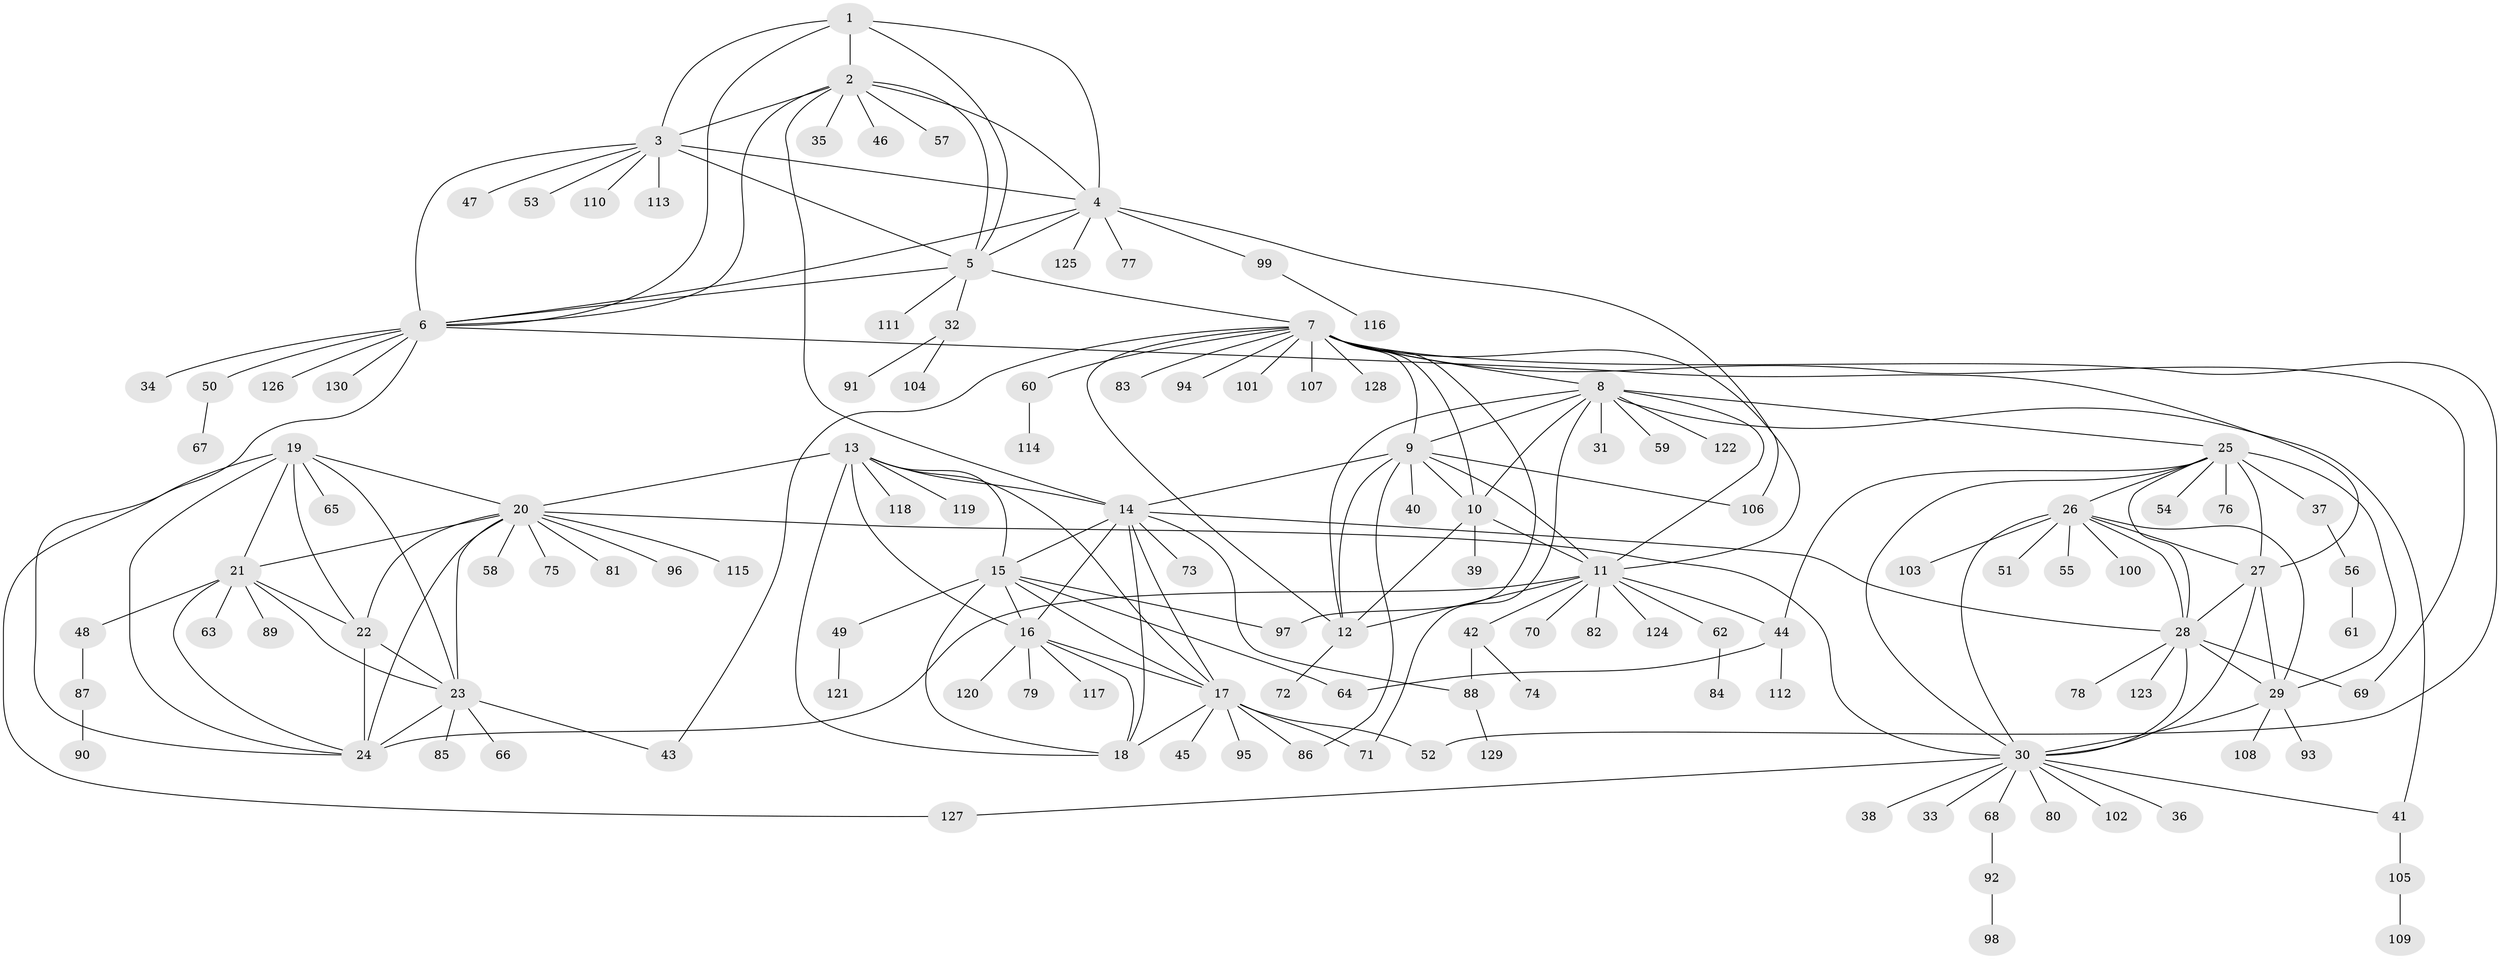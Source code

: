 // coarse degree distribution, {14: 0.015384615384615385, 4: 0.03076923076923077, 2: 0.13846153846153847, 1: 0.5846153846153846, 6: 0.07692307692307693, 10: 0.015384615384615385, 3: 0.03076923076923077, 7: 0.06153846153846154, 12: 0.015384615384615385, 13: 0.015384615384615385, 5: 0.015384615384615385}
// Generated by graph-tools (version 1.1) at 2025/37/03/04/25 23:37:42]
// undirected, 130 vertices, 197 edges
graph export_dot {
  node [color=gray90,style=filled];
  1;
  2;
  3;
  4;
  5;
  6;
  7;
  8;
  9;
  10;
  11;
  12;
  13;
  14;
  15;
  16;
  17;
  18;
  19;
  20;
  21;
  22;
  23;
  24;
  25;
  26;
  27;
  28;
  29;
  30;
  31;
  32;
  33;
  34;
  35;
  36;
  37;
  38;
  39;
  40;
  41;
  42;
  43;
  44;
  45;
  46;
  47;
  48;
  49;
  50;
  51;
  52;
  53;
  54;
  55;
  56;
  57;
  58;
  59;
  60;
  61;
  62;
  63;
  64;
  65;
  66;
  67;
  68;
  69;
  70;
  71;
  72;
  73;
  74;
  75;
  76;
  77;
  78;
  79;
  80;
  81;
  82;
  83;
  84;
  85;
  86;
  87;
  88;
  89;
  90;
  91;
  92;
  93;
  94;
  95;
  96;
  97;
  98;
  99;
  100;
  101;
  102;
  103;
  104;
  105;
  106;
  107;
  108;
  109;
  110;
  111;
  112;
  113;
  114;
  115;
  116;
  117;
  118;
  119;
  120;
  121;
  122;
  123;
  124;
  125;
  126;
  127;
  128;
  129;
  130;
  1 -- 2;
  1 -- 3;
  1 -- 4;
  1 -- 5;
  1 -- 6;
  2 -- 3;
  2 -- 4;
  2 -- 5;
  2 -- 6;
  2 -- 14;
  2 -- 35;
  2 -- 46;
  2 -- 57;
  3 -- 4;
  3 -- 5;
  3 -- 6;
  3 -- 47;
  3 -- 53;
  3 -- 110;
  3 -- 113;
  4 -- 5;
  4 -- 6;
  4 -- 77;
  4 -- 99;
  4 -- 106;
  4 -- 125;
  5 -- 6;
  5 -- 7;
  5 -- 32;
  5 -- 111;
  6 -- 24;
  6 -- 27;
  6 -- 34;
  6 -- 50;
  6 -- 126;
  6 -- 130;
  7 -- 8;
  7 -- 9;
  7 -- 10;
  7 -- 11;
  7 -- 12;
  7 -- 43;
  7 -- 52;
  7 -- 60;
  7 -- 69;
  7 -- 83;
  7 -- 94;
  7 -- 97;
  7 -- 101;
  7 -- 107;
  7 -- 128;
  8 -- 9;
  8 -- 10;
  8 -- 11;
  8 -- 12;
  8 -- 25;
  8 -- 31;
  8 -- 41;
  8 -- 59;
  8 -- 71;
  8 -- 122;
  9 -- 10;
  9 -- 11;
  9 -- 12;
  9 -- 14;
  9 -- 40;
  9 -- 86;
  9 -- 106;
  10 -- 11;
  10 -- 12;
  10 -- 39;
  11 -- 12;
  11 -- 24;
  11 -- 42;
  11 -- 44;
  11 -- 62;
  11 -- 70;
  11 -- 82;
  11 -- 124;
  12 -- 72;
  13 -- 14;
  13 -- 15;
  13 -- 16;
  13 -- 17;
  13 -- 18;
  13 -- 20;
  13 -- 118;
  13 -- 119;
  14 -- 15;
  14 -- 16;
  14 -- 17;
  14 -- 18;
  14 -- 28;
  14 -- 73;
  14 -- 88;
  15 -- 16;
  15 -- 17;
  15 -- 18;
  15 -- 49;
  15 -- 64;
  15 -- 97;
  16 -- 17;
  16 -- 18;
  16 -- 79;
  16 -- 117;
  16 -- 120;
  17 -- 18;
  17 -- 45;
  17 -- 52;
  17 -- 71;
  17 -- 86;
  17 -- 95;
  19 -- 20;
  19 -- 21;
  19 -- 22;
  19 -- 23;
  19 -- 24;
  19 -- 65;
  19 -- 127;
  20 -- 21;
  20 -- 22;
  20 -- 23;
  20 -- 24;
  20 -- 30;
  20 -- 58;
  20 -- 75;
  20 -- 81;
  20 -- 96;
  20 -- 115;
  21 -- 22;
  21 -- 23;
  21 -- 24;
  21 -- 48;
  21 -- 63;
  21 -- 89;
  22 -- 23;
  22 -- 24;
  23 -- 24;
  23 -- 43;
  23 -- 66;
  23 -- 85;
  25 -- 26;
  25 -- 27;
  25 -- 28;
  25 -- 29;
  25 -- 30;
  25 -- 37;
  25 -- 44;
  25 -- 54;
  25 -- 76;
  26 -- 27;
  26 -- 28;
  26 -- 29;
  26 -- 30;
  26 -- 51;
  26 -- 55;
  26 -- 100;
  26 -- 103;
  27 -- 28;
  27 -- 29;
  27 -- 30;
  28 -- 29;
  28 -- 30;
  28 -- 69;
  28 -- 78;
  28 -- 123;
  29 -- 30;
  29 -- 93;
  29 -- 108;
  30 -- 33;
  30 -- 36;
  30 -- 38;
  30 -- 41;
  30 -- 68;
  30 -- 80;
  30 -- 102;
  30 -- 127;
  32 -- 91;
  32 -- 104;
  37 -- 56;
  41 -- 105;
  42 -- 74;
  42 -- 88;
  44 -- 64;
  44 -- 112;
  48 -- 87;
  49 -- 121;
  50 -- 67;
  56 -- 61;
  60 -- 114;
  62 -- 84;
  68 -- 92;
  87 -- 90;
  88 -- 129;
  92 -- 98;
  99 -- 116;
  105 -- 109;
}
